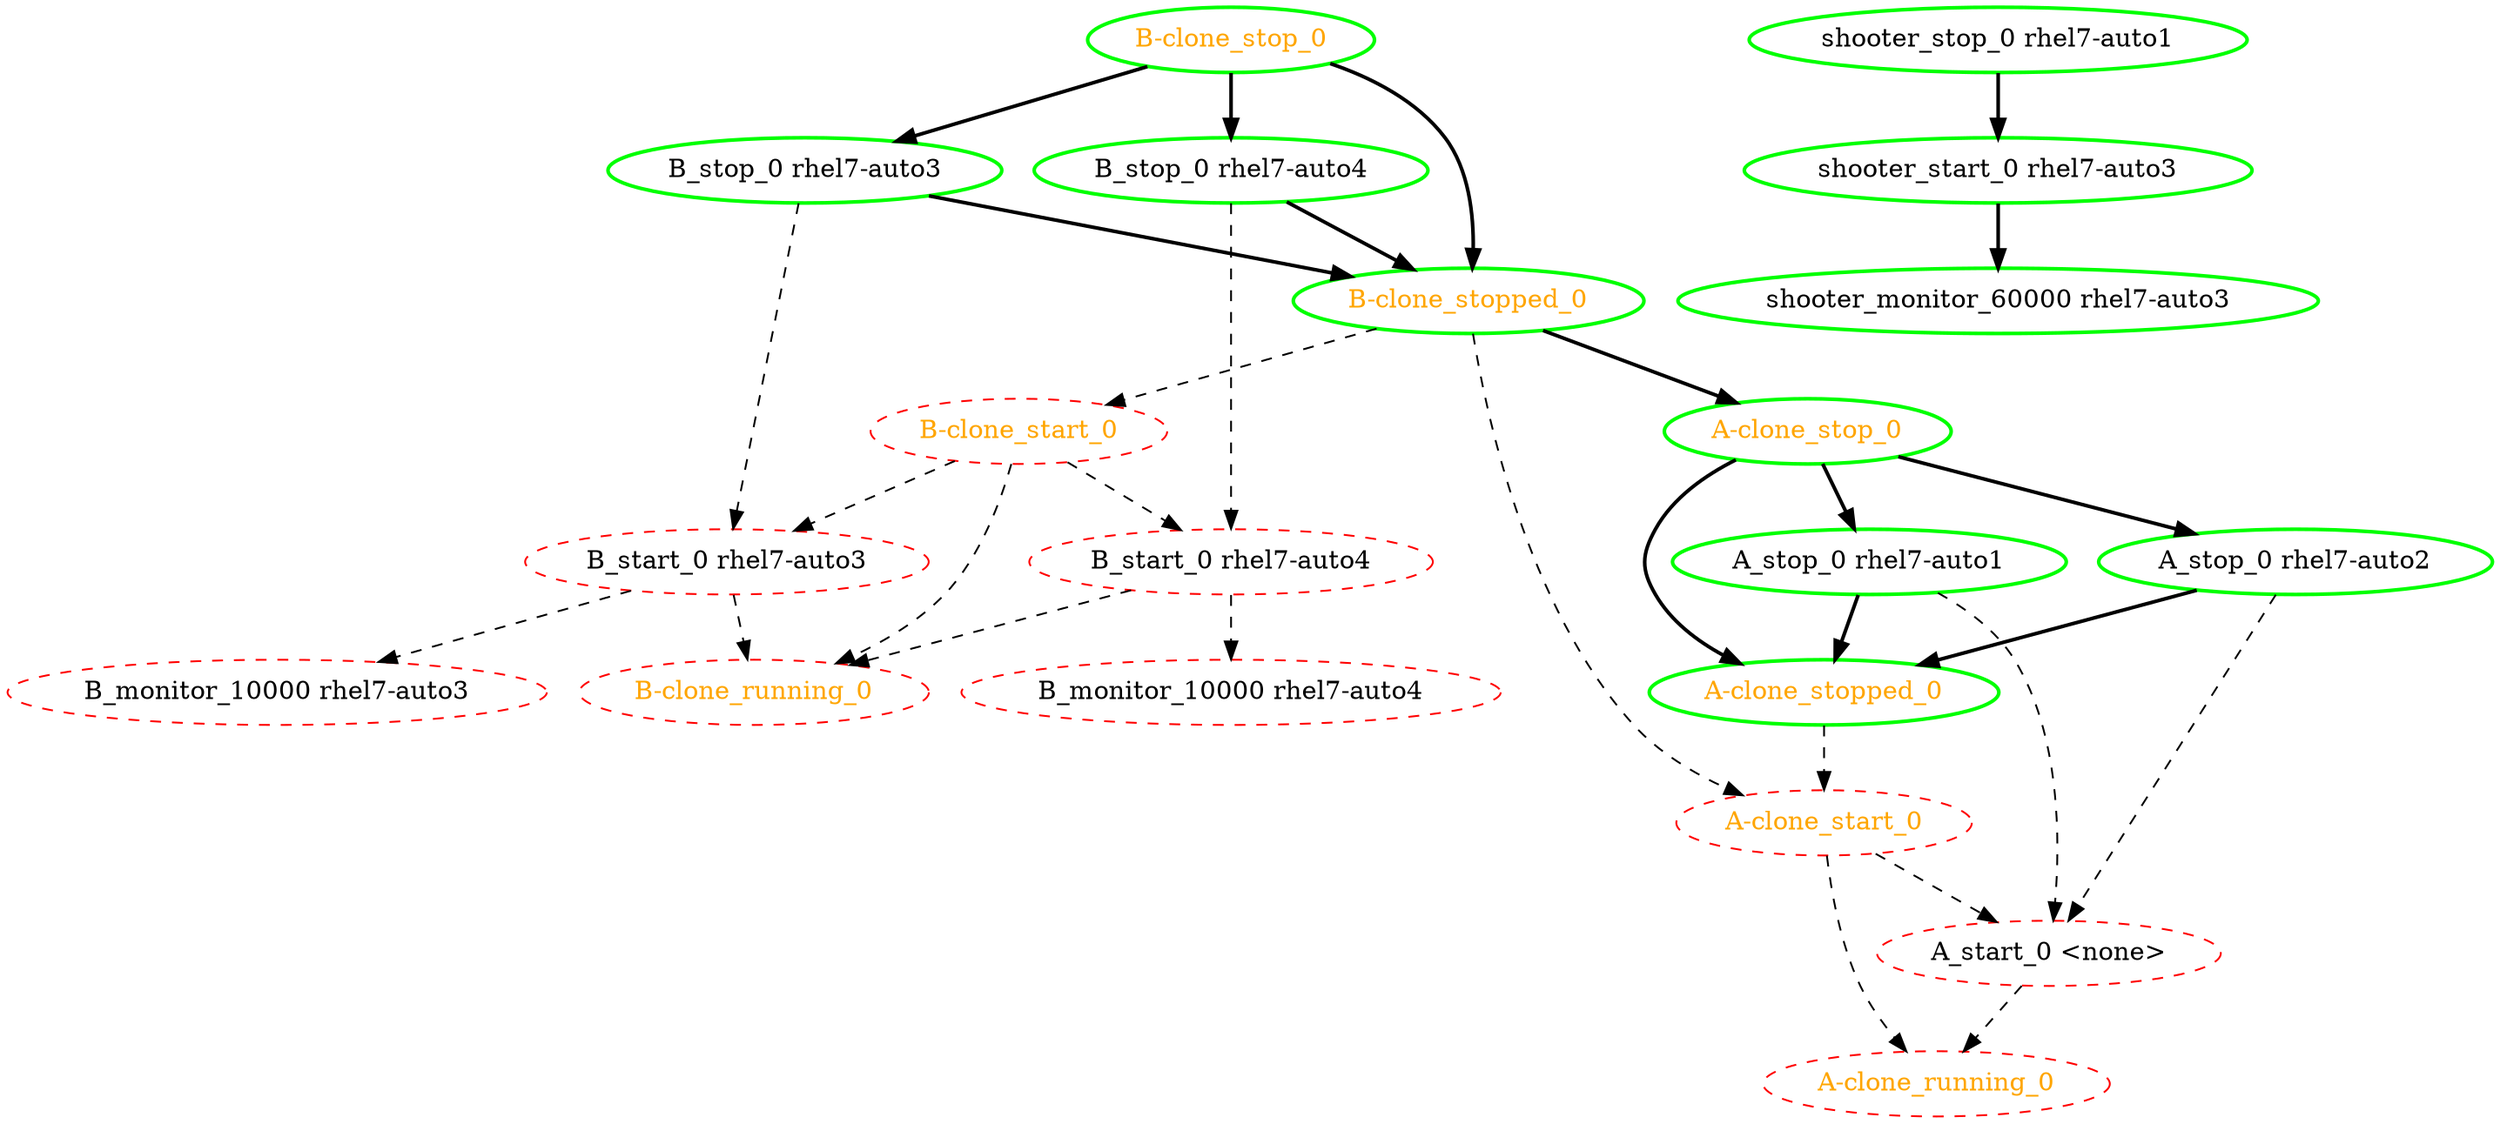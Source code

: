  digraph "g" {
"A-clone_running_0" [ style=dashed color="red" fontcolor="orange"]
"A-clone_start_0" -> "A-clone_running_0" [ style = dashed]
"A-clone_start_0" -> "A_start_0 <none>" [ style = dashed]
"A-clone_start_0" [ style=dashed color="red" fontcolor="orange"]
"A-clone_stop_0" -> "A-clone_stopped_0" [ style = bold]
"A-clone_stop_0" -> "A_stop_0 rhel7-auto1" [ style = bold]
"A-clone_stop_0" -> "A_stop_0 rhel7-auto2" [ style = bold]
"A-clone_stop_0" [ style=bold color="green" fontcolor="orange"]
"A-clone_stopped_0" -> "A-clone_start_0" [ style = dashed]
"A-clone_stopped_0" [ style=bold color="green" fontcolor="orange"]
"A_start_0 <none>" -> "A-clone_running_0" [ style = dashed]
"A_start_0 <none>" [ style=dashed color="red" fontcolor="black"]
"A_stop_0 rhel7-auto1" -> "A-clone_stopped_0" [ style = bold]
"A_stop_0 rhel7-auto1" -> "A_start_0 <none>" [ style = dashed]
"A_stop_0 rhel7-auto1" [ style=bold color="green" fontcolor="black"]
"A_stop_0 rhel7-auto2" -> "A-clone_stopped_0" [ style = bold]
"A_stop_0 rhel7-auto2" -> "A_start_0 <none>" [ style = dashed]
"A_stop_0 rhel7-auto2" [ style=bold color="green" fontcolor="black"]
"B-clone_running_0" [ style=dashed color="red" fontcolor="orange"]
"B-clone_start_0" -> "B-clone_running_0" [ style = dashed]
"B-clone_start_0" -> "B_start_0 rhel7-auto3" [ style = dashed]
"B-clone_start_0" -> "B_start_0 rhel7-auto4" [ style = dashed]
"B-clone_start_0" [ style=dashed color="red" fontcolor="orange"]
"B-clone_stop_0" -> "B-clone_stopped_0" [ style = bold]
"B-clone_stop_0" -> "B_stop_0 rhel7-auto3" [ style = bold]
"B-clone_stop_0" -> "B_stop_0 rhel7-auto4" [ style = bold]
"B-clone_stop_0" [ style=bold color="green" fontcolor="orange"]
"B-clone_stopped_0" -> "A-clone_start_0" [ style = dashed]
"B-clone_stopped_0" -> "A-clone_stop_0" [ style = bold]
"B-clone_stopped_0" -> "B-clone_start_0" [ style = dashed]
"B-clone_stopped_0" [ style=bold color="green" fontcolor="orange"]
"B_monitor_10000 rhel7-auto3" [ style=dashed color="red" fontcolor="black"]
"B_monitor_10000 rhel7-auto4" [ style=dashed color="red" fontcolor="black"]
"B_start_0 rhel7-auto3" -> "B-clone_running_0" [ style = dashed]
"B_start_0 rhel7-auto3" -> "B_monitor_10000 rhel7-auto3" [ style = dashed]
"B_start_0 rhel7-auto3" [ style=dashed color="red" fontcolor="black"]
"B_start_0 rhel7-auto4" -> "B-clone_running_0" [ style = dashed]
"B_start_0 rhel7-auto4" -> "B_monitor_10000 rhel7-auto4" [ style = dashed]
"B_start_0 rhel7-auto4" [ style=dashed color="red" fontcolor="black"]
"B_stop_0 rhel7-auto3" -> "B-clone_stopped_0" [ style = bold]
"B_stop_0 rhel7-auto3" -> "B_start_0 rhel7-auto3" [ style = dashed]
"B_stop_0 rhel7-auto3" [ style=bold color="green" fontcolor="black"]
"B_stop_0 rhel7-auto4" -> "B-clone_stopped_0" [ style = bold]
"B_stop_0 rhel7-auto4" -> "B_start_0 rhel7-auto4" [ style = dashed]
"B_stop_0 rhel7-auto4" [ style=bold color="green" fontcolor="black"]
"shooter_monitor_60000 rhel7-auto3" [ style=bold color="green" fontcolor="black"]
"shooter_start_0 rhel7-auto3" -> "shooter_monitor_60000 rhel7-auto3" [ style = bold]
"shooter_start_0 rhel7-auto3" [ style=bold color="green" fontcolor="black"]
"shooter_stop_0 rhel7-auto1" -> "shooter_start_0 rhel7-auto3" [ style = bold]
"shooter_stop_0 rhel7-auto1" [ style=bold color="green" fontcolor="black"]
}
